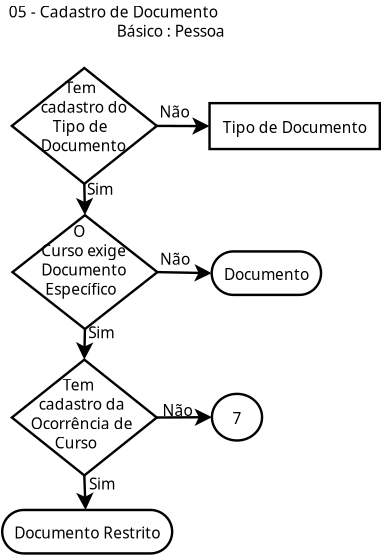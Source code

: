 <?xml version="1.0" encoding="UTF-8"?>
<dia:diagram xmlns:dia="http://www.lysator.liu.se/~alla/dia/">
  <dia:layer name="Background" visible="true">
    <dia:object type="Flowchart - Diamond" version="0" id="O0">
      <dia:attribute name="obj_pos">
        <dia:point val="17.225,0.215"/>
      </dia:attribute>
      <dia:attribute name="obj_bb">
        <dia:rectangle val="17.175,0.165;23.275,5.06"/>
      </dia:attribute>
      <dia:attribute name="elem_corner">
        <dia:point val="17.225,0.215"/>
      </dia:attribute>
      <dia:attribute name="elem_width">
        <dia:real val="6.0"/>
      </dia:attribute>
      <dia:attribute name="elem_height">
        <dia:real val="4.795"/>
      </dia:attribute>
      <dia:attribute name="show_background">
        <dia:boolean val="true"/>
      </dia:attribute>
      <dia:attribute name="padding">
        <dia:real val="0.354"/>
      </dia:attribute>
      <dia:attribute name="text">
        <dia:composite type="text">
          <dia:attribute name="string">
            <dia:string>##</dia:string>
          </dia:attribute>
          <dia:attribute name="font">
            <dia:font family="sans" style="0" name="Helvetica"/>
          </dia:attribute>
          <dia:attribute name="height">
            <dia:real val="0.6"/>
          </dia:attribute>
          <dia:attribute name="pos">
            <dia:point val="20.225,2.762"/>
          </dia:attribute>
          <dia:attribute name="color">
            <dia:color val="#000000"/>
          </dia:attribute>
          <dia:attribute name="alignment">
            <dia:enum val="1"/>
          </dia:attribute>
        </dia:composite>
      </dia:attribute>
    </dia:object>
    <dia:object type="Standard - Text" version="0" id="O1">
      <dia:attribute name="obj_pos">
        <dia:point val="17.1,-13.95"/>
      </dia:attribute>
      <dia:attribute name="obj_bb">
        <dia:rectangle val="17.1,-14.5;27.45,-12.75"/>
      </dia:attribute>
      <dia:attribute name="text">
        <dia:composite type="text">
          <dia:attribute name="string">
            <dia:string>#05 - Cadastro de Documento
                           Básico : Pessoa #</dia:string>
          </dia:attribute>
          <dia:attribute name="font">
            <dia:font family="sans" style="0" name="Helvetica"/>
          </dia:attribute>
          <dia:attribute name="height">
            <dia:real val="0.8"/>
          </dia:attribute>
          <dia:attribute name="pos">
            <dia:point val="17.1,-13.95"/>
          </dia:attribute>
          <dia:attribute name="color">
            <dia:color val="#000000"/>
          </dia:attribute>
          <dia:attribute name="alignment">
            <dia:enum val="0"/>
          </dia:attribute>
        </dia:composite>
      </dia:attribute>
    </dia:object>
    <dia:object type="Standard - Line" version="0" id="O2">
      <dia:attribute name="obj_pos">
        <dia:point val="20.25,-1.05"/>
      </dia:attribute>
      <dia:attribute name="obj_bb">
        <dia:rectangle val="19.724,-1.101;20.726,0.274"/>
      </dia:attribute>
      <dia:attribute name="conn_endpoints">
        <dia:point val="20.25,-1.05"/>
        <dia:point val="20.225,0.215"/>
      </dia:attribute>
      <dia:attribute name="numcp">
        <dia:int val="1"/>
      </dia:attribute>
      <dia:attribute name="end_arrow">
        <dia:enum val="22"/>
      </dia:attribute>
      <dia:attribute name="end_arrow_length">
        <dia:real val="0.5"/>
      </dia:attribute>
      <dia:attribute name="end_arrow_width">
        <dia:real val="0.5"/>
      </dia:attribute>
      <dia:connections>
        <dia:connection handle="0" to="O10" connection="8"/>
        <dia:connection handle="1" to="O0" connection="0"/>
      </dia:connections>
    </dia:object>
    <dia:object type="Standard - Line" version="0" id="O3">
      <dia:attribute name="obj_pos">
        <dia:point val="23.25,-3.409"/>
      </dia:attribute>
      <dia:attribute name="obj_bb">
        <dia:rectangle val="23.199,-3.866;25.56,-2.864"/>
      </dia:attribute>
      <dia:attribute name="conn_endpoints">
        <dia:point val="23.25,-3.409"/>
        <dia:point val="25.5,-3.365"/>
      </dia:attribute>
      <dia:attribute name="numcp">
        <dia:int val="1"/>
      </dia:attribute>
      <dia:attribute name="end_arrow">
        <dia:enum val="22"/>
      </dia:attribute>
      <dia:attribute name="end_arrow_length">
        <dia:real val="0.5"/>
      </dia:attribute>
      <dia:attribute name="end_arrow_width">
        <dia:real val="0.5"/>
      </dia:attribute>
      <dia:connections>
        <dia:connection handle="0" to="O10" connection="4"/>
        <dia:connection handle="1" to="O21" connection="3"/>
      </dia:connections>
    </dia:object>
    <dia:object type="Standard - Text" version="0" id="O4">
      <dia:attribute name="obj_pos">
        <dia:point val="20.387,-0.668"/>
      </dia:attribute>
      <dia:attribute name="obj_bb">
        <dia:rectangle val="20.387,-1.218;21.488,-0.268"/>
      </dia:attribute>
      <dia:attribute name="text">
        <dia:composite type="text">
          <dia:attribute name="string">
            <dia:string>#Sim#</dia:string>
          </dia:attribute>
          <dia:attribute name="font">
            <dia:font family="sans" style="0" name="Helvetica"/>
          </dia:attribute>
          <dia:attribute name="height">
            <dia:real val="0.8"/>
          </dia:attribute>
          <dia:attribute name="pos">
            <dia:point val="20.387,-0.668"/>
          </dia:attribute>
          <dia:attribute name="color">
            <dia:color val="#000000"/>
          </dia:attribute>
          <dia:attribute name="alignment">
            <dia:enum val="0"/>
          </dia:attribute>
        </dia:composite>
      </dia:attribute>
    </dia:object>
    <dia:object type="Standard - Line" version="0" id="O5">
      <dia:attribute name="obj_pos">
        <dia:point val="23.225,2.612"/>
      </dia:attribute>
      <dia:attribute name="obj_bb">
        <dia:rectangle val="23.175,2.098;25.563,3.098"/>
      </dia:attribute>
      <dia:attribute name="conn_endpoints">
        <dia:point val="23.225,2.612"/>
        <dia:point val="25.51,2.598"/>
      </dia:attribute>
      <dia:attribute name="numcp">
        <dia:int val="1"/>
      </dia:attribute>
      <dia:attribute name="end_arrow">
        <dia:enum val="22"/>
      </dia:attribute>
      <dia:attribute name="end_arrow_length">
        <dia:real val="0.5"/>
      </dia:attribute>
      <dia:attribute name="end_arrow_width">
        <dia:real val="0.5"/>
      </dia:attribute>
      <dia:connections>
        <dia:connection handle="0" to="O0" connection="4"/>
        <dia:connection handle="1" to="O7" connection="8"/>
      </dia:connections>
    </dia:object>
    <dia:object type="Standard - Text" version="0" id="O6">
      <dia:attribute name="obj_pos">
        <dia:point val="23.362,-3.714"/>
      </dia:attribute>
      <dia:attribute name="obj_bb">
        <dia:rectangle val="23.362,-4.264;24.562,-3.314"/>
      </dia:attribute>
      <dia:attribute name="text">
        <dia:composite type="text">
          <dia:attribute name="string">
            <dia:string>#Não#</dia:string>
          </dia:attribute>
          <dia:attribute name="font">
            <dia:font family="sans" style="0" name="Helvetica"/>
          </dia:attribute>
          <dia:attribute name="height">
            <dia:real val="0.8"/>
          </dia:attribute>
          <dia:attribute name="pos">
            <dia:point val="23.362,-3.714"/>
          </dia:attribute>
          <dia:attribute name="color">
            <dia:color val="#000000"/>
          </dia:attribute>
          <dia:attribute name="alignment">
            <dia:enum val="0"/>
          </dia:attribute>
        </dia:composite>
      </dia:attribute>
    </dia:object>
    <dia:object type="Flowchart - Ellipse" version="0" id="O7">
      <dia:attribute name="obj_pos">
        <dia:point val="25.51,1.633"/>
      </dia:attribute>
      <dia:attribute name="obj_bb">
        <dia:rectangle val="25.46,1.583;27.635,3.613"/>
      </dia:attribute>
      <dia:attribute name="elem_corner">
        <dia:point val="25.51,1.633"/>
      </dia:attribute>
      <dia:attribute name="elem_width">
        <dia:real val="2.075"/>
      </dia:attribute>
      <dia:attribute name="elem_height">
        <dia:real val="1.931"/>
      </dia:attribute>
      <dia:attribute name="show_background">
        <dia:boolean val="true"/>
      </dia:attribute>
      <dia:attribute name="padding">
        <dia:real val="0.354"/>
      </dia:attribute>
      <dia:attribute name="text">
        <dia:composite type="text">
          <dia:attribute name="string">
            <dia:string>#7#</dia:string>
          </dia:attribute>
          <dia:attribute name="font">
            <dia:font family="sans" style="0" name="Helvetica"/>
          </dia:attribute>
          <dia:attribute name="height">
            <dia:real val="0.8"/>
          </dia:attribute>
          <dia:attribute name="pos">
            <dia:point val="26.547,2.748"/>
          </dia:attribute>
          <dia:attribute name="color">
            <dia:color val="#000000"/>
          </dia:attribute>
          <dia:attribute name="alignment">
            <dia:enum val="1"/>
          </dia:attribute>
        </dia:composite>
      </dia:attribute>
    </dia:object>
    <dia:object type="Flowchart - Box" version="0" id="O8">
      <dia:attribute name="obj_pos">
        <dia:point val="25.41,-10.405"/>
      </dia:attribute>
      <dia:attribute name="obj_bb">
        <dia:rectangle val="25.36,-10.455;32.51,-8.455"/>
      </dia:attribute>
      <dia:attribute name="elem_corner">
        <dia:point val="25.41,-10.405"/>
      </dia:attribute>
      <dia:attribute name="elem_width">
        <dia:real val="7.05"/>
      </dia:attribute>
      <dia:attribute name="elem_height">
        <dia:real val="1.9"/>
      </dia:attribute>
      <dia:attribute name="show_background">
        <dia:boolean val="true"/>
      </dia:attribute>
      <dia:attribute name="padding">
        <dia:real val="0.5"/>
      </dia:attribute>
      <dia:attribute name="text">
        <dia:composite type="text">
          <dia:attribute name="string">
            <dia:string>#Tipo de Documento#</dia:string>
          </dia:attribute>
          <dia:attribute name="font">
            <dia:font family="sans" style="0" name="Helvetica"/>
          </dia:attribute>
          <dia:attribute name="height">
            <dia:real val="0.8"/>
          </dia:attribute>
          <dia:attribute name="pos">
            <dia:point val="28.935,-9.305"/>
          </dia:attribute>
          <dia:attribute name="color">
            <dia:color val="#000000"/>
          </dia:attribute>
          <dia:attribute name="alignment">
            <dia:enum val="1"/>
          </dia:attribute>
        </dia:composite>
      </dia:attribute>
    </dia:object>
    <dia:object type="Standard - Text" version="0" id="O9">
      <dia:attribute name="obj_pos">
        <dia:point val="18.01,1.495"/>
      </dia:attribute>
      <dia:attribute name="obj_bb">
        <dia:rectangle val="18.01,0.945;22.36,4.295"/>
      </dia:attribute>
      <dia:attribute name="text">
        <dia:composite type="text">
          <dia:attribute name="string">
            <dia:string>#        Tem
  cadastro da
Ocorrência de
      Curso#</dia:string>
          </dia:attribute>
          <dia:attribute name="font">
            <dia:font family="sans" style="0" name="Helvetica"/>
          </dia:attribute>
          <dia:attribute name="height">
            <dia:real val="0.8"/>
          </dia:attribute>
          <dia:attribute name="pos">
            <dia:point val="18.01,1.495"/>
          </dia:attribute>
          <dia:attribute name="color">
            <dia:color val="#000000"/>
          </dia:attribute>
          <dia:attribute name="alignment">
            <dia:enum val="0"/>
          </dia:attribute>
        </dia:composite>
      </dia:attribute>
    </dia:object>
    <dia:object type="Flowchart - Diamond" version="0" id="O10">
      <dia:attribute name="obj_pos">
        <dia:point val="17.25,-5.767"/>
      </dia:attribute>
      <dia:attribute name="obj_bb">
        <dia:rectangle val="17.2,-5.817;23.3,-1"/>
      </dia:attribute>
      <dia:attribute name="elem_corner">
        <dia:point val="17.25,-5.767"/>
      </dia:attribute>
      <dia:attribute name="elem_width">
        <dia:real val="6.0"/>
      </dia:attribute>
      <dia:attribute name="elem_height">
        <dia:real val="4.717"/>
      </dia:attribute>
      <dia:attribute name="show_background">
        <dia:boolean val="true"/>
      </dia:attribute>
      <dia:attribute name="padding">
        <dia:real val="0.354"/>
      </dia:attribute>
      <dia:attribute name="text">
        <dia:composite type="text">
          <dia:attribute name="string">
            <dia:string>##</dia:string>
          </dia:attribute>
          <dia:attribute name="font">
            <dia:font family="sans" style="0" name="Helvetica"/>
          </dia:attribute>
          <dia:attribute name="height">
            <dia:real val="0.6"/>
          </dia:attribute>
          <dia:attribute name="pos">
            <dia:point val="20.25,-3.259"/>
          </dia:attribute>
          <dia:attribute name="color">
            <dia:color val="#000000"/>
          </dia:attribute>
          <dia:attribute name="alignment">
            <dia:enum val="1"/>
          </dia:attribute>
        </dia:composite>
      </dia:attribute>
    </dia:object>
    <dia:object type="Standard - Text" version="0" id="O11">
      <dia:attribute name="obj_pos">
        <dia:point val="18.11,-4.867"/>
      </dia:attribute>
      <dia:attribute name="obj_bb">
        <dia:rectangle val="18.11,-5.417;22.21,-2.067"/>
      </dia:attribute>
      <dia:attribute name="text">
        <dia:composite type="text">
          <dia:attribute name="string">
            <dia:string>#          O
  Curso exige
  Documento
   Específico#</dia:string>
          </dia:attribute>
          <dia:attribute name="font">
            <dia:font family="sans" style="0" name="Helvetica"/>
          </dia:attribute>
          <dia:attribute name="height">
            <dia:real val="0.8"/>
          </dia:attribute>
          <dia:attribute name="pos">
            <dia:point val="18.11,-4.867"/>
          </dia:attribute>
          <dia:attribute name="color">
            <dia:color val="#000000"/>
          </dia:attribute>
          <dia:attribute name="alignment">
            <dia:enum val="0"/>
          </dia:attribute>
        </dia:composite>
      </dia:attribute>
    </dia:object>
    <dia:object type="Standard - Text" version="0" id="O12">
      <dia:attribute name="obj_pos">
        <dia:point val="23.46,2.545"/>
      </dia:attribute>
      <dia:attribute name="obj_bb">
        <dia:rectangle val="23.46,1.995;24.66,2.945"/>
      </dia:attribute>
      <dia:attribute name="text">
        <dia:composite type="text">
          <dia:attribute name="string">
            <dia:string>#Não#</dia:string>
          </dia:attribute>
          <dia:attribute name="font">
            <dia:font family="sans" style="0" name="Helvetica"/>
          </dia:attribute>
          <dia:attribute name="height">
            <dia:real val="0.8"/>
          </dia:attribute>
          <dia:attribute name="pos">
            <dia:point val="23.46,2.545"/>
          </dia:attribute>
          <dia:attribute name="color">
            <dia:color val="#000000"/>
          </dia:attribute>
          <dia:attribute name="alignment">
            <dia:enum val="0"/>
          </dia:attribute>
        </dia:composite>
      </dia:attribute>
    </dia:object>
    <dia:object type="Standard - Line" version="0" id="O13">
      <dia:attribute name="obj_pos">
        <dia:point val="20.225,5.01"/>
      </dia:attribute>
      <dia:attribute name="obj_bb">
        <dia:rectangle val="19.774,4.958;20.776,6.507"/>
      </dia:attribute>
      <dia:attribute name="conn_endpoints">
        <dia:point val="20.225,5.01"/>
        <dia:point val="20.275,6.44"/>
      </dia:attribute>
      <dia:attribute name="numcp">
        <dia:int val="1"/>
      </dia:attribute>
      <dia:attribute name="end_arrow">
        <dia:enum val="22"/>
      </dia:attribute>
      <dia:attribute name="end_arrow_length">
        <dia:real val="0.5"/>
      </dia:attribute>
      <dia:attribute name="end_arrow_width">
        <dia:real val="0.5"/>
      </dia:attribute>
      <dia:connections>
        <dia:connection handle="0" to="O0" connection="8"/>
        <dia:connection handle="1" to="O22" connection="1"/>
      </dia:connections>
    </dia:object>
    <dia:object type="Standard - Text" version="0" id="O14">
      <dia:attribute name="obj_pos">
        <dia:point val="20.415,5.595"/>
      </dia:attribute>
      <dia:attribute name="obj_bb">
        <dia:rectangle val="20.415,5.045;21.515,5.995"/>
      </dia:attribute>
      <dia:attribute name="text">
        <dia:composite type="text">
          <dia:attribute name="string">
            <dia:string>#Sim#</dia:string>
          </dia:attribute>
          <dia:attribute name="font">
            <dia:font family="sans" style="0" name="Helvetica"/>
          </dia:attribute>
          <dia:attribute name="height">
            <dia:real val="0.8"/>
          </dia:attribute>
          <dia:attribute name="pos">
            <dia:point val="20.415,5.595"/>
          </dia:attribute>
          <dia:attribute name="color">
            <dia:color val="#000000"/>
          </dia:attribute>
          <dia:attribute name="alignment">
            <dia:enum val="0"/>
          </dia:attribute>
        </dia:composite>
      </dia:attribute>
    </dia:object>
    <dia:object type="Standard - Line" version="0" id="O15">
      <dia:attribute name="obj_pos">
        <dia:point val="20.225,-7.065"/>
      </dia:attribute>
      <dia:attribute name="obj_bb">
        <dia:rectangle val="19.749,-7.116;20.751,-5.708"/>
      </dia:attribute>
      <dia:attribute name="conn_endpoints">
        <dia:point val="20.225,-7.065"/>
        <dia:point val="20.25,-5.767"/>
      </dia:attribute>
      <dia:attribute name="numcp">
        <dia:int val="1"/>
      </dia:attribute>
      <dia:attribute name="end_arrow">
        <dia:enum val="22"/>
      </dia:attribute>
      <dia:attribute name="end_arrow_length">
        <dia:real val="0.5"/>
      </dia:attribute>
      <dia:attribute name="end_arrow_width">
        <dia:real val="0.5"/>
      </dia:attribute>
      <dia:connections>
        <dia:connection handle="0" to="O19" connection="8"/>
        <dia:connection handle="1" to="O10" connection="0"/>
      </dia:connections>
    </dia:object>
    <dia:object type="Standard - Line" version="0" id="O16">
      <dia:attribute name="obj_pos">
        <dia:point val="23.225,-9.463"/>
      </dia:attribute>
      <dia:attribute name="obj_bb">
        <dia:rectangle val="23.175,-9.955;25.462,-8.955"/>
      </dia:attribute>
      <dia:attribute name="conn_endpoints">
        <dia:point val="23.225,-9.463"/>
        <dia:point val="25.41,-9.455"/>
      </dia:attribute>
      <dia:attribute name="numcp">
        <dia:int val="1"/>
      </dia:attribute>
      <dia:attribute name="end_arrow">
        <dia:enum val="22"/>
      </dia:attribute>
      <dia:attribute name="end_arrow_length">
        <dia:real val="0.5"/>
      </dia:attribute>
      <dia:attribute name="end_arrow_width">
        <dia:real val="0.5"/>
      </dia:attribute>
      <dia:connections>
        <dia:connection handle="0" to="O19" connection="4"/>
        <dia:connection handle="1" to="O8" connection="7"/>
      </dia:connections>
    </dia:object>
    <dia:object type="Standard - Text" version="0" id="O17">
      <dia:attribute name="obj_pos">
        <dia:point val="20.335,-6.608"/>
      </dia:attribute>
      <dia:attribute name="obj_bb">
        <dia:rectangle val="20.335,-7.158;21.435,-6.208"/>
      </dia:attribute>
      <dia:attribute name="text">
        <dia:composite type="text">
          <dia:attribute name="string">
            <dia:string>#Sim#</dia:string>
          </dia:attribute>
          <dia:attribute name="font">
            <dia:font family="sans" style="0" name="Helvetica"/>
          </dia:attribute>
          <dia:attribute name="height">
            <dia:real val="0.8"/>
          </dia:attribute>
          <dia:attribute name="pos">
            <dia:point val="20.335,-6.608"/>
          </dia:attribute>
          <dia:attribute name="color">
            <dia:color val="#000000"/>
          </dia:attribute>
          <dia:attribute name="alignment">
            <dia:enum val="0"/>
          </dia:attribute>
        </dia:composite>
      </dia:attribute>
    </dia:object>
    <dia:object type="Standard - Text" version="0" id="O18">
      <dia:attribute name="obj_pos">
        <dia:point val="23.337,-9.807"/>
      </dia:attribute>
      <dia:attribute name="obj_bb">
        <dia:rectangle val="23.337,-10.357;24.537,-9.407"/>
      </dia:attribute>
      <dia:attribute name="text">
        <dia:composite type="text">
          <dia:attribute name="string">
            <dia:string>#Não#</dia:string>
          </dia:attribute>
          <dia:attribute name="font">
            <dia:font family="sans" style="0" name="Helvetica"/>
          </dia:attribute>
          <dia:attribute name="height">
            <dia:real val="0.8"/>
          </dia:attribute>
          <dia:attribute name="pos">
            <dia:point val="23.337,-9.807"/>
          </dia:attribute>
          <dia:attribute name="color">
            <dia:color val="#000000"/>
          </dia:attribute>
          <dia:attribute name="alignment">
            <dia:enum val="0"/>
          </dia:attribute>
        </dia:composite>
      </dia:attribute>
    </dia:object>
    <dia:object type="Flowchart - Diamond" version="0" id="O19">
      <dia:attribute name="obj_pos">
        <dia:point val="17.225,-11.86"/>
      </dia:attribute>
      <dia:attribute name="obj_bb">
        <dia:rectangle val="17.175,-11.91;23.275,-7.015"/>
      </dia:attribute>
      <dia:attribute name="elem_corner">
        <dia:point val="17.225,-11.86"/>
      </dia:attribute>
      <dia:attribute name="elem_width">
        <dia:real val="6.0"/>
      </dia:attribute>
      <dia:attribute name="elem_height">
        <dia:real val="4.795"/>
      </dia:attribute>
      <dia:attribute name="show_background">
        <dia:boolean val="true"/>
      </dia:attribute>
      <dia:attribute name="padding">
        <dia:real val="0.354"/>
      </dia:attribute>
      <dia:attribute name="text">
        <dia:composite type="text">
          <dia:attribute name="string">
            <dia:string>##</dia:string>
          </dia:attribute>
          <dia:attribute name="font">
            <dia:font family="sans" style="0" name="Helvetica"/>
          </dia:attribute>
          <dia:attribute name="height">
            <dia:real val="0.6"/>
          </dia:attribute>
          <dia:attribute name="pos">
            <dia:point val="20.225,-9.313"/>
          </dia:attribute>
          <dia:attribute name="color">
            <dia:color val="#000000"/>
          </dia:attribute>
          <dia:attribute name="alignment">
            <dia:enum val="1"/>
          </dia:attribute>
        </dia:composite>
      </dia:attribute>
    </dia:object>
    <dia:object type="Standard - Text" version="0" id="O20">
      <dia:attribute name="obj_pos">
        <dia:point val="18.085,-10.81"/>
      </dia:attribute>
      <dia:attribute name="obj_bb">
        <dia:rectangle val="18.085,-11.36;22.135,-8.01"/>
      </dia:attribute>
      <dia:attribute name="text">
        <dia:composite type="text">
          <dia:attribute name="string">
            <dia:string>#        Tem
  cadastro do
     Tipo de
  Documento#</dia:string>
          </dia:attribute>
          <dia:attribute name="font">
            <dia:font family="sans" style="0" name="Helvetica"/>
          </dia:attribute>
          <dia:attribute name="height">
            <dia:real val="0.8"/>
          </dia:attribute>
          <dia:attribute name="pos">
            <dia:point val="18.085,-10.81"/>
          </dia:attribute>
          <dia:attribute name="color">
            <dia:color val="#000000"/>
          </dia:attribute>
          <dia:attribute name="alignment">
            <dia:enum val="0"/>
          </dia:attribute>
        </dia:composite>
      </dia:attribute>
    </dia:object>
    <dia:object type="UML - Activity" version="0" id="O21">
      <dia:attribute name="obj_pos">
        <dia:point val="25.5,-4.265"/>
      </dia:attribute>
      <dia:attribute name="obj_bb">
        <dia:rectangle val="25.5,-4.265;29.95,-2.465"/>
      </dia:attribute>
      <dia:attribute name="elem_corner">
        <dia:point val="25.5,-4.265"/>
      </dia:attribute>
      <dia:attribute name="elem_width">
        <dia:real val="4.45"/>
      </dia:attribute>
      <dia:attribute name="elem_height">
        <dia:real val="1.8"/>
      </dia:attribute>
      <dia:attribute name="text">
        <dia:composite type="text">
          <dia:attribute name="string">
            <dia:string>#Documento#</dia:string>
          </dia:attribute>
          <dia:attribute name="font">
            <dia:font family="sans" style="0" name="Helvetica"/>
          </dia:attribute>
          <dia:attribute name="height">
            <dia:real val="0.8"/>
          </dia:attribute>
          <dia:attribute name="pos">
            <dia:point val="27.725,-3.215"/>
          </dia:attribute>
          <dia:attribute name="color">
            <dia:color val="#000000"/>
          </dia:attribute>
          <dia:attribute name="alignment">
            <dia:enum val="1"/>
          </dia:attribute>
        </dia:composite>
      </dia:attribute>
    </dia:object>
    <dia:object type="UML - Activity" version="0" id="O22">
      <dia:attribute name="obj_pos">
        <dia:point val="16.825,6.44"/>
      </dia:attribute>
      <dia:attribute name="obj_bb">
        <dia:rectangle val="16.825,6.44;23.725,8.24"/>
      </dia:attribute>
      <dia:attribute name="elem_corner">
        <dia:point val="16.825,6.44"/>
      </dia:attribute>
      <dia:attribute name="elem_width">
        <dia:real val="6.9"/>
      </dia:attribute>
      <dia:attribute name="elem_height">
        <dia:real val="1.8"/>
      </dia:attribute>
      <dia:attribute name="text">
        <dia:composite type="text">
          <dia:attribute name="string">
            <dia:string>#Documento Restrito#</dia:string>
          </dia:attribute>
          <dia:attribute name="font">
            <dia:font family="sans" style="0" name="Helvetica"/>
          </dia:attribute>
          <dia:attribute name="height">
            <dia:real val="0.8"/>
          </dia:attribute>
          <dia:attribute name="pos">
            <dia:point val="20.275,7.49"/>
          </dia:attribute>
          <dia:attribute name="color">
            <dia:color val="#000000"/>
          </dia:attribute>
          <dia:attribute name="alignment">
            <dia:enum val="1"/>
          </dia:attribute>
        </dia:composite>
      </dia:attribute>
    </dia:object>
  </dia:layer>
</dia:diagram>
